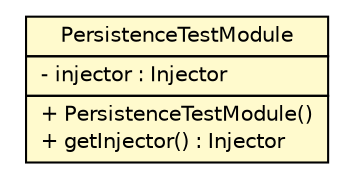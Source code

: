 #!/usr/local/bin/dot
#
# Class diagram 
# Generated by UMLGraph version 5.1 (http://www.umlgraph.org/)
#

digraph G {
	edge [fontname="Helvetica",fontsize=10,labelfontname="Helvetica",labelfontsize=10];
	node [fontname="Helvetica",fontsize=10,shape=plaintext];
	nodesep=0.25;
	ranksep=0.5;
	// br.net.meditec.client.PersistenceTestModule
	c14 [label=<<table title="br.net.meditec.client.PersistenceTestModule" border="0" cellborder="1" cellspacing="0" cellpadding="2" port="p" bgcolor="lemonChiffon" href="./PersistenceTestModule.html">
		<tr><td><table border="0" cellspacing="0" cellpadding="1">
<tr><td align="center" balign="center"> PersistenceTestModule </td></tr>
		</table></td></tr>
		<tr><td><table border="0" cellspacing="0" cellpadding="1">
<tr><td align="left" balign="left"> - injector : Injector </td></tr>
		</table></td></tr>
		<tr><td><table border="0" cellspacing="0" cellpadding="1">
<tr><td align="left" balign="left"> + PersistenceTestModule() </td></tr>
<tr><td align="left" balign="left"> + getInjector() : Injector </td></tr>
		</table></td></tr>
		</table>>, fontname="Helvetica", fontcolor="black", fontsize=10.0];
}

